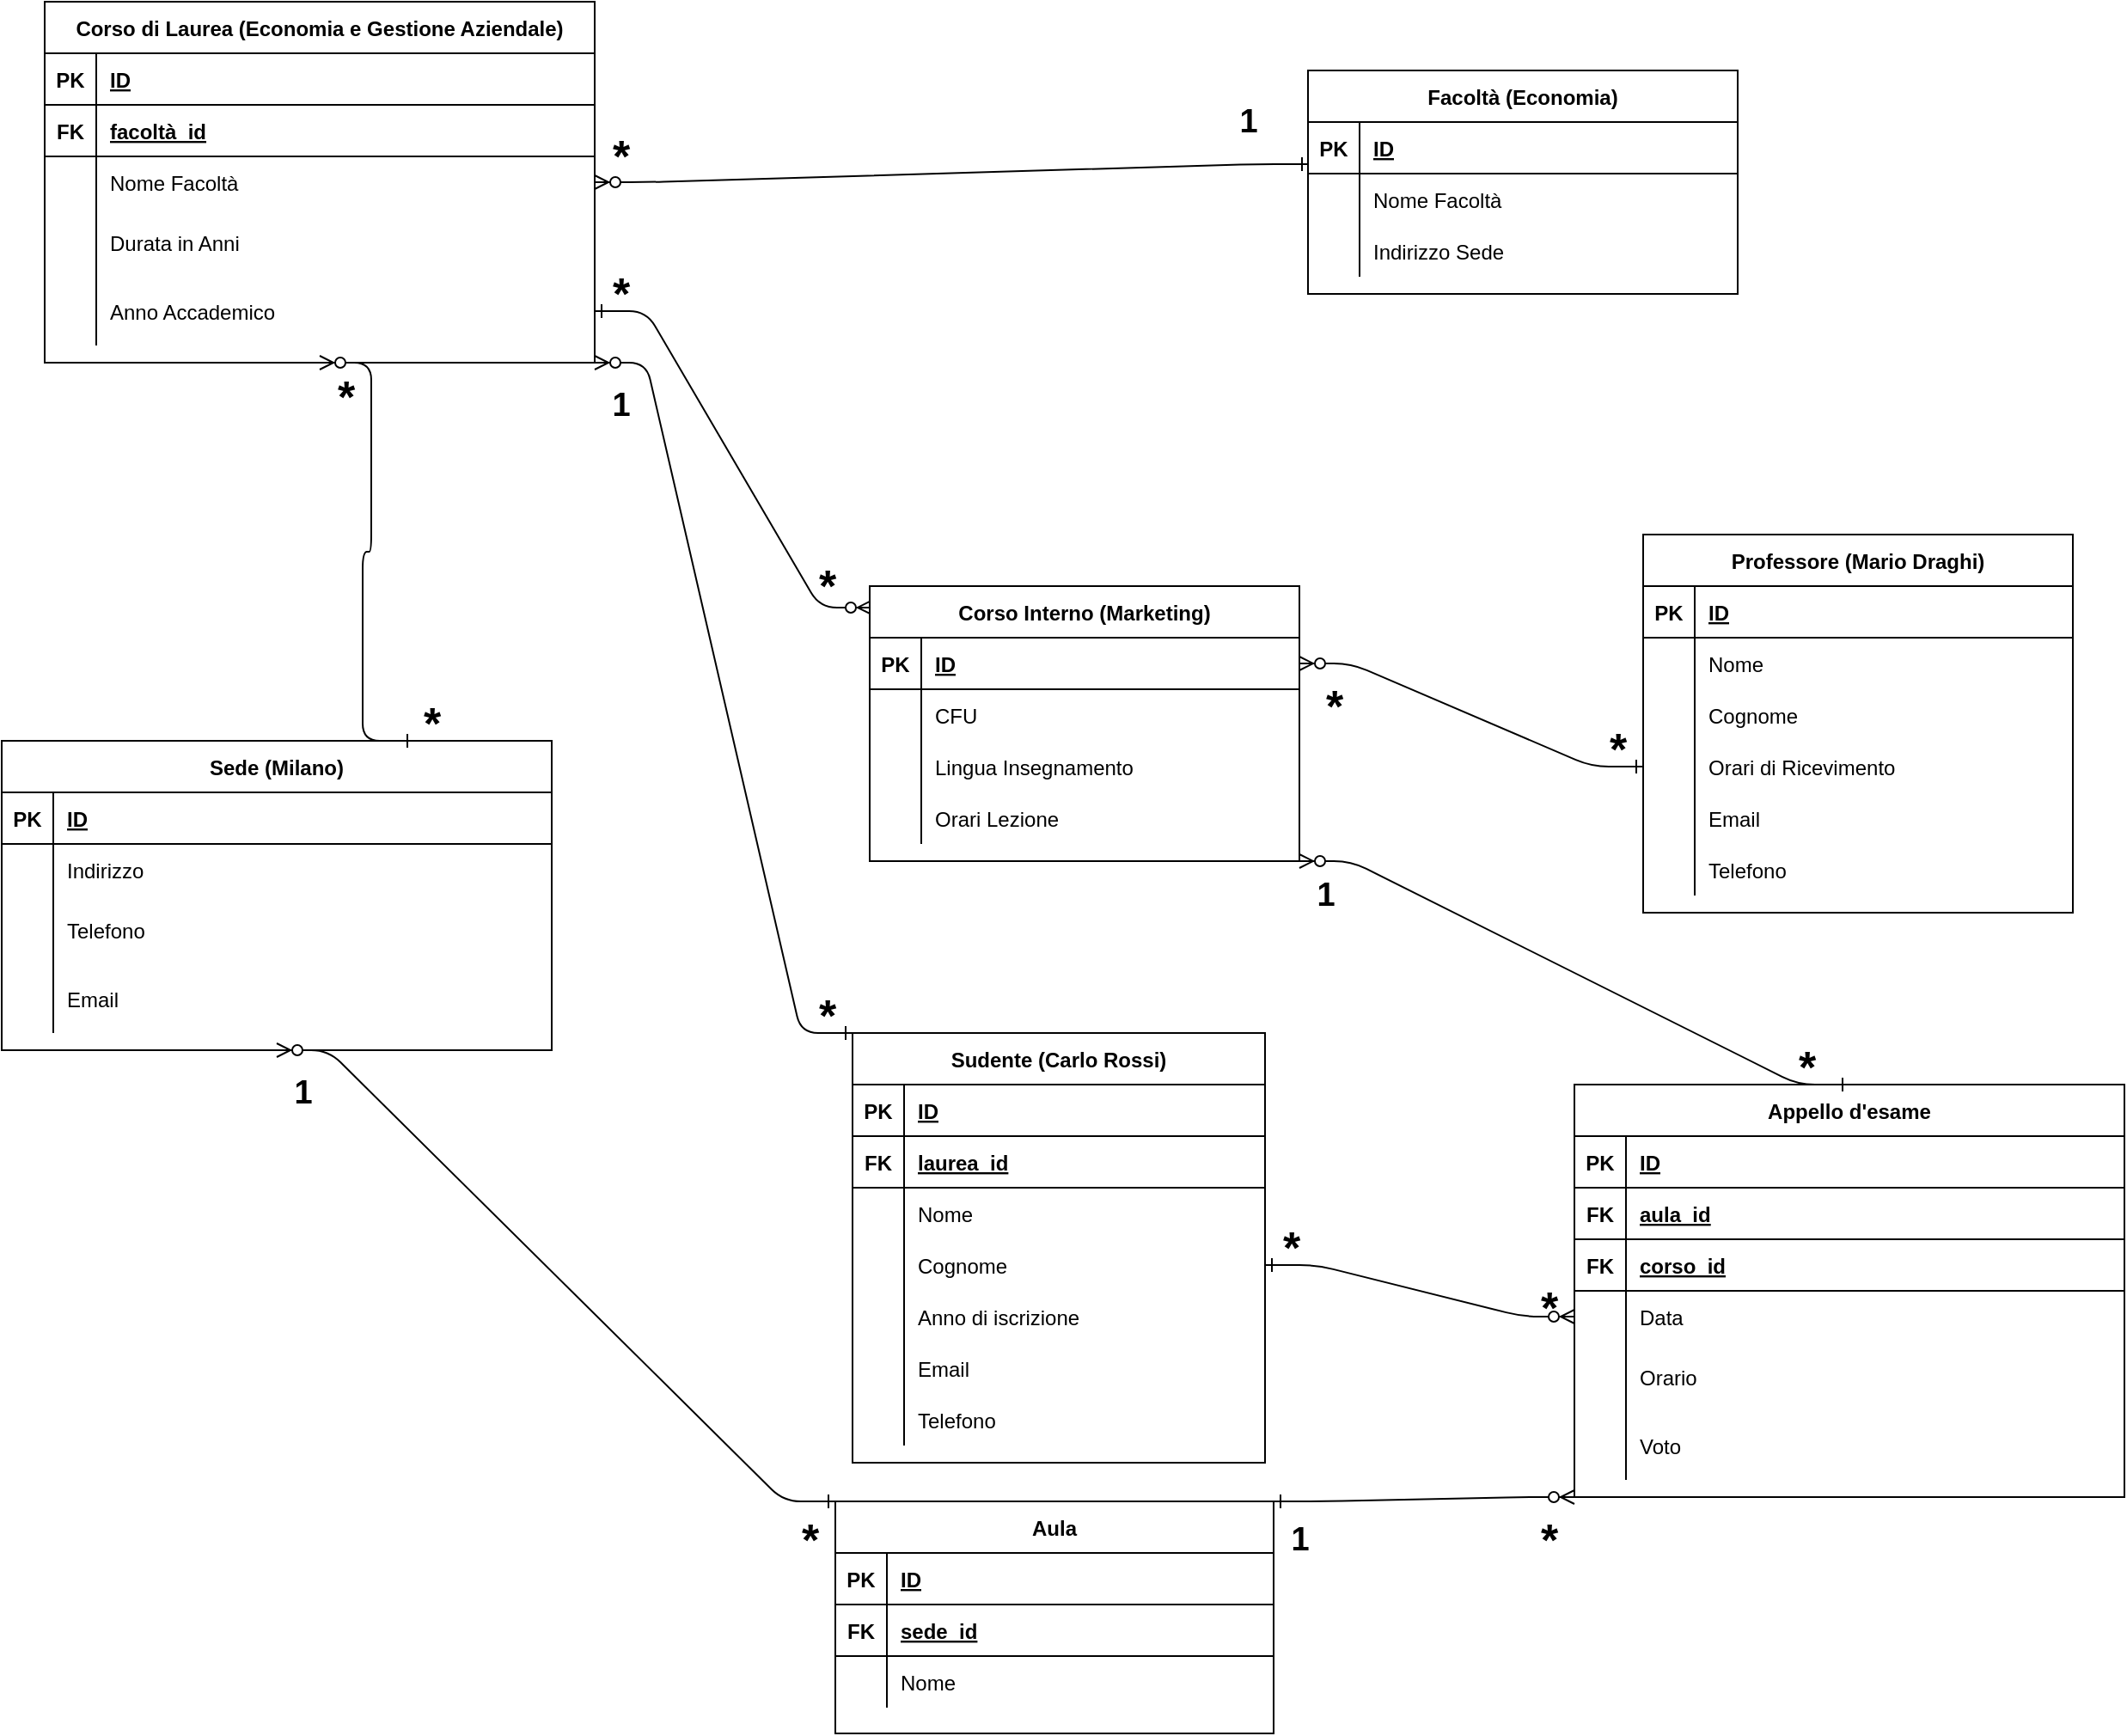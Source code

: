 <mxfile version="16.5.3" type="device"><diagram id="R2lEEEUBdFMjLlhIrx00" name="Page-1"><mxGraphModel dx="1943" dy="576" grid="1" gridSize="10" guides="1" tooltips="1" connect="1" arrows="1" fold="1" page="1" pageScale="1" pageWidth="850" pageHeight="1100" math="0" shadow="0" extFonts="Permanent Marker^https://fonts.googleapis.com/css?family=Permanent+Marker"><root><mxCell id="0"/><mxCell id="1" parent="0"/><mxCell id="C-vyLk0tnHw3VtMMgP7b-1" value="" style="edgeStyle=entityRelationEdgeStyle;endArrow=ERzeroToMany;startArrow=ERone;endFill=1;startFill=0;exitX=0;exitY=0.5;exitDx=0;exitDy=0;entryX=1;entryY=0.5;entryDx=0;entryDy=0;" parent="1" source="2PFIJCaMEV4YmqfhCvTk-51" target="C-vyLk0tnHw3VtMMgP7b-3" edge="1"><mxGeometry width="100" height="100" relative="1" as="geometry"><mxPoint x="200" y="800" as="sourcePoint"/><mxPoint x="150" y="640" as="targetPoint"/></mxGeometry></mxCell><mxCell id="C-vyLk0tnHw3VtMMgP7b-12" value="" style="edgeStyle=entityRelationEdgeStyle;endArrow=ERzeroToMany;startArrow=ERone;endFill=1;startFill=0;entryX=0.004;entryY=0.078;entryDx=0;entryDy=0;entryPerimeter=0;exitX=1;exitY=0.5;exitDx=0;exitDy=0;" parent="1" source="2PFIJCaMEV4YmqfhCvTk-121" target="C-vyLk0tnHw3VtMMgP7b-2" edge="1"><mxGeometry width="100" height="100" relative="1" as="geometry"><mxPoint x="180" y="480" as="sourcePoint"/><mxPoint x="260" y="340" as="targetPoint"/></mxGeometry></mxCell><mxCell id="C-vyLk0tnHw3VtMMgP7b-2" value="Corso Interno (Marketing)" style="shape=table;startSize=30;container=1;collapsible=1;childLayout=tableLayout;fixedRows=1;rowLines=0;fontStyle=1;align=center;resizeLast=1;" parent="1" vertex="1"><mxGeometry x="-80" y="410" width="250" height="160" as="geometry"/></mxCell><mxCell id="C-vyLk0tnHw3VtMMgP7b-3" value="" style="shape=partialRectangle;collapsible=0;dropTarget=0;pointerEvents=0;fillColor=none;points=[[0,0.5],[1,0.5]];portConstraint=eastwest;top=0;left=0;right=0;bottom=1;" parent="C-vyLk0tnHw3VtMMgP7b-2" vertex="1"><mxGeometry y="30" width="250" height="30" as="geometry"/></mxCell><mxCell id="C-vyLk0tnHw3VtMMgP7b-4" value="PK" style="shape=partialRectangle;overflow=hidden;connectable=0;fillColor=none;top=0;left=0;bottom=0;right=0;fontStyle=1;" parent="C-vyLk0tnHw3VtMMgP7b-3" vertex="1"><mxGeometry width="30" height="30" as="geometry"><mxRectangle width="30" height="30" as="alternateBounds"/></mxGeometry></mxCell><mxCell id="C-vyLk0tnHw3VtMMgP7b-5" value="ID" style="shape=partialRectangle;overflow=hidden;connectable=0;fillColor=none;top=0;left=0;bottom=0;right=0;align=left;spacingLeft=6;fontStyle=5;" parent="C-vyLk0tnHw3VtMMgP7b-3" vertex="1"><mxGeometry x="30" width="220" height="30" as="geometry"><mxRectangle width="220" height="30" as="alternateBounds"/></mxGeometry></mxCell><mxCell id="C-vyLk0tnHw3VtMMgP7b-6" value="" style="shape=partialRectangle;collapsible=0;dropTarget=0;pointerEvents=0;fillColor=none;points=[[0,0.5],[1,0.5]];portConstraint=eastwest;top=0;left=0;right=0;bottom=0;" parent="C-vyLk0tnHw3VtMMgP7b-2" vertex="1"><mxGeometry y="60" width="250" height="30" as="geometry"/></mxCell><mxCell id="C-vyLk0tnHw3VtMMgP7b-7" value="" style="shape=partialRectangle;overflow=hidden;connectable=0;fillColor=none;top=0;left=0;bottom=0;right=0;" parent="C-vyLk0tnHw3VtMMgP7b-6" vertex="1"><mxGeometry width="30" height="30" as="geometry"><mxRectangle width="30" height="30" as="alternateBounds"/></mxGeometry></mxCell><mxCell id="C-vyLk0tnHw3VtMMgP7b-8" value="CFU" style="shape=partialRectangle;overflow=hidden;connectable=0;fillColor=none;top=0;left=0;bottom=0;right=0;align=left;spacingLeft=6;" parent="C-vyLk0tnHw3VtMMgP7b-6" vertex="1"><mxGeometry x="30" width="220" height="30" as="geometry"><mxRectangle width="220" height="30" as="alternateBounds"/></mxGeometry></mxCell><mxCell id="2PFIJCaMEV4YmqfhCvTk-15" value="" style="shape=partialRectangle;collapsible=0;dropTarget=0;pointerEvents=0;fillColor=none;points=[[0,0.5],[1,0.5]];portConstraint=eastwest;top=0;left=0;right=0;bottom=0;" parent="C-vyLk0tnHw3VtMMgP7b-2" vertex="1"><mxGeometry y="90" width="250" height="30" as="geometry"/></mxCell><mxCell id="2PFIJCaMEV4YmqfhCvTk-16" value="" style="shape=partialRectangle;overflow=hidden;connectable=0;fillColor=none;top=0;left=0;bottom=0;right=0;" parent="2PFIJCaMEV4YmqfhCvTk-15" vertex="1"><mxGeometry width="30" height="30" as="geometry"><mxRectangle width="30" height="30" as="alternateBounds"/></mxGeometry></mxCell><mxCell id="2PFIJCaMEV4YmqfhCvTk-17" value="Lingua Insegnamento" style="shape=partialRectangle;overflow=hidden;connectable=0;fillColor=none;top=0;left=0;bottom=0;right=0;align=left;spacingLeft=6;" parent="2PFIJCaMEV4YmqfhCvTk-15" vertex="1"><mxGeometry x="30" width="220" height="30" as="geometry"><mxRectangle width="220" height="30" as="alternateBounds"/></mxGeometry></mxCell><mxCell id="2PFIJCaMEV4YmqfhCvTk-151" value="" style="shape=partialRectangle;collapsible=0;dropTarget=0;pointerEvents=0;fillColor=none;points=[[0,0.5],[1,0.5]];portConstraint=eastwest;top=0;left=0;right=0;bottom=0;" parent="C-vyLk0tnHw3VtMMgP7b-2" vertex="1"><mxGeometry y="120" width="250" height="30" as="geometry"/></mxCell><mxCell id="2PFIJCaMEV4YmqfhCvTk-152" value="" style="shape=partialRectangle;overflow=hidden;connectable=0;fillColor=none;top=0;left=0;bottom=0;right=0;" parent="2PFIJCaMEV4YmqfhCvTk-151" vertex="1"><mxGeometry width="30" height="30" as="geometry"><mxRectangle width="30" height="30" as="alternateBounds"/></mxGeometry></mxCell><mxCell id="2PFIJCaMEV4YmqfhCvTk-153" value="Orari Lezione" style="shape=partialRectangle;overflow=hidden;connectable=0;fillColor=none;top=0;left=0;bottom=0;right=0;align=left;spacingLeft=6;" parent="2PFIJCaMEV4YmqfhCvTk-151" vertex="1"><mxGeometry x="30" width="220" height="30" as="geometry"><mxRectangle width="220" height="30" as="alternateBounds"/></mxGeometry></mxCell><mxCell id="2PFIJCaMEV4YmqfhCvTk-18" value="Sudente (Carlo Rossi)" style="shape=table;startSize=30;container=1;collapsible=1;childLayout=tableLayout;fixedRows=1;rowLines=0;fontStyle=1;align=center;resizeLast=1;" parent="1" vertex="1"><mxGeometry x="-90" y="670" width="240" height="250" as="geometry"/></mxCell><mxCell id="2PFIJCaMEV4YmqfhCvTk-19" value="" style="shape=partialRectangle;collapsible=0;dropTarget=0;pointerEvents=0;fillColor=none;points=[[0,0.5],[1,0.5]];portConstraint=eastwest;top=0;left=0;right=0;bottom=1;" parent="2PFIJCaMEV4YmqfhCvTk-18" vertex="1"><mxGeometry y="30" width="240" height="30" as="geometry"/></mxCell><mxCell id="2PFIJCaMEV4YmqfhCvTk-20" value="PK" style="shape=partialRectangle;overflow=hidden;connectable=0;fillColor=none;top=0;left=0;bottom=0;right=0;fontStyle=1;" parent="2PFIJCaMEV4YmqfhCvTk-19" vertex="1"><mxGeometry width="30" height="30" as="geometry"><mxRectangle width="30" height="30" as="alternateBounds"/></mxGeometry></mxCell><mxCell id="2PFIJCaMEV4YmqfhCvTk-21" value="ID" style="shape=partialRectangle;overflow=hidden;connectable=0;fillColor=none;top=0;left=0;bottom=0;right=0;align=left;spacingLeft=6;fontStyle=5;" parent="2PFIJCaMEV4YmqfhCvTk-19" vertex="1"><mxGeometry x="30" width="210" height="30" as="geometry"><mxRectangle width="210" height="30" as="alternateBounds"/></mxGeometry></mxCell><mxCell id="Dp2lfLElsoNNdQEnb6Ql-11" value="" style="shape=partialRectangle;collapsible=0;dropTarget=0;pointerEvents=0;fillColor=none;points=[[0,0.5],[1,0.5]];portConstraint=eastwest;top=0;left=0;right=0;bottom=1;" vertex="1" parent="2PFIJCaMEV4YmqfhCvTk-18"><mxGeometry y="60" width="240" height="30" as="geometry"/></mxCell><mxCell id="Dp2lfLElsoNNdQEnb6Ql-12" value="FK" style="shape=partialRectangle;overflow=hidden;connectable=0;fillColor=none;top=0;left=0;bottom=0;right=0;fontStyle=1;" vertex="1" parent="Dp2lfLElsoNNdQEnb6Ql-11"><mxGeometry width="30" height="30" as="geometry"><mxRectangle width="30" height="30" as="alternateBounds"/></mxGeometry></mxCell><mxCell id="Dp2lfLElsoNNdQEnb6Ql-13" value="laurea_id" style="shape=partialRectangle;overflow=hidden;connectable=0;fillColor=none;top=0;left=0;bottom=0;right=0;align=left;spacingLeft=6;fontStyle=5;" vertex="1" parent="Dp2lfLElsoNNdQEnb6Ql-11"><mxGeometry x="30" width="210" height="30" as="geometry"><mxRectangle width="210" height="30" as="alternateBounds"/></mxGeometry></mxCell><mxCell id="2PFIJCaMEV4YmqfhCvTk-22" value="" style="shape=partialRectangle;collapsible=0;dropTarget=0;pointerEvents=0;fillColor=none;points=[[0,0.5],[1,0.5]];portConstraint=eastwest;top=0;left=0;right=0;bottom=0;" parent="2PFIJCaMEV4YmqfhCvTk-18" vertex="1"><mxGeometry y="90" width="240" height="30" as="geometry"/></mxCell><mxCell id="2PFIJCaMEV4YmqfhCvTk-23" value="" style="shape=partialRectangle;overflow=hidden;connectable=0;fillColor=none;top=0;left=0;bottom=0;right=0;" parent="2PFIJCaMEV4YmqfhCvTk-22" vertex="1"><mxGeometry width="30" height="30" as="geometry"><mxRectangle width="30" height="30" as="alternateBounds"/></mxGeometry></mxCell><mxCell id="2PFIJCaMEV4YmqfhCvTk-24" value="Nome" style="shape=partialRectangle;overflow=hidden;connectable=0;fillColor=none;top=0;left=0;bottom=0;right=0;align=left;spacingLeft=6;" parent="2PFIJCaMEV4YmqfhCvTk-22" vertex="1"><mxGeometry x="30" width="210" height="30" as="geometry"><mxRectangle width="210" height="30" as="alternateBounds"/></mxGeometry></mxCell><mxCell id="2PFIJCaMEV4YmqfhCvTk-25" value="" style="shape=partialRectangle;collapsible=0;dropTarget=0;pointerEvents=0;fillColor=none;points=[[0,0.5],[1,0.5]];portConstraint=eastwest;top=0;left=0;right=0;bottom=0;" parent="2PFIJCaMEV4YmqfhCvTk-18" vertex="1"><mxGeometry y="120" width="240" height="30" as="geometry"/></mxCell><mxCell id="2PFIJCaMEV4YmqfhCvTk-26" value="" style="shape=partialRectangle;overflow=hidden;connectable=0;fillColor=none;top=0;left=0;bottom=0;right=0;" parent="2PFIJCaMEV4YmqfhCvTk-25" vertex="1"><mxGeometry width="30" height="30" as="geometry"><mxRectangle width="30" height="30" as="alternateBounds"/></mxGeometry></mxCell><mxCell id="2PFIJCaMEV4YmqfhCvTk-27" value="Cognome" style="shape=partialRectangle;overflow=hidden;connectable=0;fillColor=none;top=0;left=0;bottom=0;right=0;align=left;spacingLeft=6;" parent="2PFIJCaMEV4YmqfhCvTk-25" vertex="1"><mxGeometry x="30" width="210" height="30" as="geometry"><mxRectangle width="210" height="30" as="alternateBounds"/></mxGeometry></mxCell><mxCell id="2PFIJCaMEV4YmqfhCvTk-28" value="" style="shape=partialRectangle;collapsible=0;dropTarget=0;pointerEvents=0;fillColor=none;points=[[0,0.5],[1,0.5]];portConstraint=eastwest;top=0;left=0;right=0;bottom=0;" parent="2PFIJCaMEV4YmqfhCvTk-18" vertex="1"><mxGeometry y="150" width="240" height="30" as="geometry"/></mxCell><mxCell id="2PFIJCaMEV4YmqfhCvTk-29" value="" style="shape=partialRectangle;overflow=hidden;connectable=0;fillColor=none;top=0;left=0;bottom=0;right=0;" parent="2PFIJCaMEV4YmqfhCvTk-28" vertex="1"><mxGeometry width="30" height="30" as="geometry"><mxRectangle width="30" height="30" as="alternateBounds"/></mxGeometry></mxCell><mxCell id="2PFIJCaMEV4YmqfhCvTk-30" value="Anno di iscrizione" style="shape=partialRectangle;overflow=hidden;connectable=0;fillColor=none;top=0;left=0;bottom=0;right=0;align=left;spacingLeft=6;" parent="2PFIJCaMEV4YmqfhCvTk-28" vertex="1"><mxGeometry x="30" width="210" height="30" as="geometry"><mxRectangle width="210" height="30" as="alternateBounds"/></mxGeometry></mxCell><mxCell id="2PFIJCaMEV4YmqfhCvTk-31" value="" style="shape=partialRectangle;collapsible=0;dropTarget=0;pointerEvents=0;fillColor=none;points=[[0,0.5],[1,0.5]];portConstraint=eastwest;top=0;left=0;right=0;bottom=0;" parent="2PFIJCaMEV4YmqfhCvTk-18" vertex="1"><mxGeometry y="180" width="240" height="30" as="geometry"/></mxCell><mxCell id="2PFIJCaMEV4YmqfhCvTk-32" value="" style="shape=partialRectangle;overflow=hidden;connectable=0;fillColor=none;top=0;left=0;bottom=0;right=0;" parent="2PFIJCaMEV4YmqfhCvTk-31" vertex="1"><mxGeometry width="30" height="30" as="geometry"><mxRectangle width="30" height="30" as="alternateBounds"/></mxGeometry></mxCell><mxCell id="2PFIJCaMEV4YmqfhCvTk-33" value="Email" style="shape=partialRectangle;overflow=hidden;connectable=0;fillColor=none;top=0;left=0;bottom=0;right=0;align=left;spacingLeft=6;" parent="2PFIJCaMEV4YmqfhCvTk-31" vertex="1"><mxGeometry x="30" width="210" height="30" as="geometry"><mxRectangle width="210" height="30" as="alternateBounds"/></mxGeometry></mxCell><mxCell id="2PFIJCaMEV4YmqfhCvTk-34" value="" style="shape=partialRectangle;collapsible=0;dropTarget=0;pointerEvents=0;fillColor=none;points=[[0,0.5],[1,0.5]];portConstraint=eastwest;top=0;left=0;right=0;bottom=0;" parent="2PFIJCaMEV4YmqfhCvTk-18" vertex="1"><mxGeometry y="210" width="240" height="30" as="geometry"/></mxCell><mxCell id="2PFIJCaMEV4YmqfhCvTk-35" value="" style="shape=partialRectangle;overflow=hidden;connectable=0;fillColor=none;top=0;left=0;bottom=0;right=0;" parent="2PFIJCaMEV4YmqfhCvTk-34" vertex="1"><mxGeometry width="30" height="30" as="geometry"><mxRectangle width="30" height="30" as="alternateBounds"/></mxGeometry></mxCell><mxCell id="2PFIJCaMEV4YmqfhCvTk-36" value="Telefono" style="shape=partialRectangle;overflow=hidden;connectable=0;fillColor=none;top=0;left=0;bottom=0;right=0;align=left;spacingLeft=6;" parent="2PFIJCaMEV4YmqfhCvTk-34" vertex="1"><mxGeometry x="30" width="210" height="30" as="geometry"><mxRectangle width="210" height="30" as="alternateBounds"/></mxGeometry></mxCell><mxCell id="2PFIJCaMEV4YmqfhCvTk-41" value="Professore (Mario Draghi)" style="shape=table;startSize=30;container=1;collapsible=1;childLayout=tableLayout;fixedRows=1;rowLines=0;fontStyle=1;align=center;resizeLast=1;" parent="1" vertex="1"><mxGeometry x="370" y="380" width="250" height="220" as="geometry"/></mxCell><mxCell id="2PFIJCaMEV4YmqfhCvTk-42" value="" style="shape=partialRectangle;collapsible=0;dropTarget=0;pointerEvents=0;fillColor=none;points=[[0,0.5],[1,0.5]];portConstraint=eastwest;top=0;left=0;right=0;bottom=1;" parent="2PFIJCaMEV4YmqfhCvTk-41" vertex="1"><mxGeometry y="30" width="250" height="30" as="geometry"/></mxCell><mxCell id="2PFIJCaMEV4YmqfhCvTk-43" value="PK" style="shape=partialRectangle;overflow=hidden;connectable=0;fillColor=none;top=0;left=0;bottom=0;right=0;fontStyle=1;" parent="2PFIJCaMEV4YmqfhCvTk-42" vertex="1"><mxGeometry width="30" height="30" as="geometry"><mxRectangle width="30" height="30" as="alternateBounds"/></mxGeometry></mxCell><mxCell id="2PFIJCaMEV4YmqfhCvTk-44" value="ID" style="shape=partialRectangle;overflow=hidden;connectable=0;fillColor=none;top=0;left=0;bottom=0;right=0;align=left;spacingLeft=6;fontStyle=5;" parent="2PFIJCaMEV4YmqfhCvTk-42" vertex="1"><mxGeometry x="30" width="220" height="30" as="geometry"><mxRectangle width="220" height="30" as="alternateBounds"/></mxGeometry></mxCell><mxCell id="2PFIJCaMEV4YmqfhCvTk-45" value="" style="shape=partialRectangle;collapsible=0;dropTarget=0;pointerEvents=0;fillColor=none;points=[[0,0.5],[1,0.5]];portConstraint=eastwest;top=0;left=0;right=0;bottom=0;" parent="2PFIJCaMEV4YmqfhCvTk-41" vertex="1"><mxGeometry y="60" width="250" height="30" as="geometry"/></mxCell><mxCell id="2PFIJCaMEV4YmqfhCvTk-46" value="" style="shape=partialRectangle;overflow=hidden;connectable=0;fillColor=none;top=0;left=0;bottom=0;right=0;" parent="2PFIJCaMEV4YmqfhCvTk-45" vertex="1"><mxGeometry width="30" height="30" as="geometry"><mxRectangle width="30" height="30" as="alternateBounds"/></mxGeometry></mxCell><mxCell id="2PFIJCaMEV4YmqfhCvTk-47" value="Nome" style="shape=partialRectangle;overflow=hidden;connectable=0;fillColor=none;top=0;left=0;bottom=0;right=0;align=left;spacingLeft=6;" parent="2PFIJCaMEV4YmqfhCvTk-45" vertex="1"><mxGeometry x="30" width="220" height="30" as="geometry"><mxRectangle width="220" height="30" as="alternateBounds"/></mxGeometry></mxCell><mxCell id="2PFIJCaMEV4YmqfhCvTk-48" value="" style="shape=partialRectangle;collapsible=0;dropTarget=0;pointerEvents=0;fillColor=none;points=[[0,0.5],[1,0.5]];portConstraint=eastwest;top=0;left=0;right=0;bottom=0;" parent="2PFIJCaMEV4YmqfhCvTk-41" vertex="1"><mxGeometry y="90" width="250" height="30" as="geometry"/></mxCell><mxCell id="2PFIJCaMEV4YmqfhCvTk-49" value="" style="shape=partialRectangle;overflow=hidden;connectable=0;fillColor=none;top=0;left=0;bottom=0;right=0;" parent="2PFIJCaMEV4YmqfhCvTk-48" vertex="1"><mxGeometry width="30" height="30" as="geometry"><mxRectangle width="30" height="30" as="alternateBounds"/></mxGeometry></mxCell><mxCell id="2PFIJCaMEV4YmqfhCvTk-50" value="Cognome" style="shape=partialRectangle;overflow=hidden;connectable=0;fillColor=none;top=0;left=0;bottom=0;right=0;align=left;spacingLeft=6;" parent="2PFIJCaMEV4YmqfhCvTk-48" vertex="1"><mxGeometry x="30" width="220" height="30" as="geometry"><mxRectangle width="220" height="30" as="alternateBounds"/></mxGeometry></mxCell><mxCell id="2PFIJCaMEV4YmqfhCvTk-51" value="" style="shape=partialRectangle;collapsible=0;dropTarget=0;pointerEvents=0;fillColor=none;points=[[0,0.5],[1,0.5]];portConstraint=eastwest;top=0;left=0;right=0;bottom=0;" parent="2PFIJCaMEV4YmqfhCvTk-41" vertex="1"><mxGeometry y="120" width="250" height="30" as="geometry"/></mxCell><mxCell id="2PFIJCaMEV4YmqfhCvTk-52" value="" style="shape=partialRectangle;overflow=hidden;connectable=0;fillColor=none;top=0;left=0;bottom=0;right=0;" parent="2PFIJCaMEV4YmqfhCvTk-51" vertex="1"><mxGeometry width="30" height="30" as="geometry"><mxRectangle width="30" height="30" as="alternateBounds"/></mxGeometry></mxCell><mxCell id="2PFIJCaMEV4YmqfhCvTk-53" value="Orari di Ricevimento" style="shape=partialRectangle;overflow=hidden;connectable=0;fillColor=none;top=0;left=0;bottom=0;right=0;align=left;spacingLeft=6;" parent="2PFIJCaMEV4YmqfhCvTk-51" vertex="1"><mxGeometry x="30" width="220" height="30" as="geometry"><mxRectangle width="220" height="30" as="alternateBounds"/></mxGeometry></mxCell><mxCell id="2PFIJCaMEV4YmqfhCvTk-54" value="" style="shape=partialRectangle;collapsible=0;dropTarget=0;pointerEvents=0;fillColor=none;points=[[0,0.5],[1,0.5]];portConstraint=eastwest;top=0;left=0;right=0;bottom=0;" parent="2PFIJCaMEV4YmqfhCvTk-41" vertex="1"><mxGeometry y="150" width="250" height="30" as="geometry"/></mxCell><mxCell id="2PFIJCaMEV4YmqfhCvTk-55" value="" style="shape=partialRectangle;overflow=hidden;connectable=0;fillColor=none;top=0;left=0;bottom=0;right=0;" parent="2PFIJCaMEV4YmqfhCvTk-54" vertex="1"><mxGeometry width="30" height="30" as="geometry"><mxRectangle width="30" height="30" as="alternateBounds"/></mxGeometry></mxCell><mxCell id="2PFIJCaMEV4YmqfhCvTk-56" value="Email" style="shape=partialRectangle;overflow=hidden;connectable=0;fillColor=none;top=0;left=0;bottom=0;right=0;align=left;spacingLeft=6;" parent="2PFIJCaMEV4YmqfhCvTk-54" vertex="1"><mxGeometry x="30" width="220" height="30" as="geometry"><mxRectangle width="220" height="30" as="alternateBounds"/></mxGeometry></mxCell><mxCell id="2PFIJCaMEV4YmqfhCvTk-57" value="" style="shape=partialRectangle;collapsible=0;dropTarget=0;pointerEvents=0;fillColor=none;points=[[0,0.5],[1,0.5]];portConstraint=eastwest;top=0;left=0;right=0;bottom=0;" parent="2PFIJCaMEV4YmqfhCvTk-41" vertex="1"><mxGeometry y="180" width="250" height="30" as="geometry"/></mxCell><mxCell id="2PFIJCaMEV4YmqfhCvTk-58" value="" style="shape=partialRectangle;overflow=hidden;connectable=0;fillColor=none;top=0;left=0;bottom=0;right=0;" parent="2PFIJCaMEV4YmqfhCvTk-57" vertex="1"><mxGeometry width="30" height="30" as="geometry"><mxRectangle width="30" height="30" as="alternateBounds"/></mxGeometry></mxCell><mxCell id="2PFIJCaMEV4YmqfhCvTk-59" value="Telefono" style="shape=partialRectangle;overflow=hidden;connectable=0;fillColor=none;top=0;left=0;bottom=0;right=0;align=left;spacingLeft=6;" parent="2PFIJCaMEV4YmqfhCvTk-57" vertex="1"><mxGeometry x="30" width="220" height="30" as="geometry"><mxRectangle width="220" height="30" as="alternateBounds"/></mxGeometry></mxCell><mxCell id="2PFIJCaMEV4YmqfhCvTk-60" value="Facoltà (Economia)" style="shape=table;startSize=30;container=1;collapsible=1;childLayout=tableLayout;fixedRows=1;rowLines=0;fontStyle=1;align=center;resizeLast=1;" parent="1" vertex="1"><mxGeometry x="175" y="110" width="250" height="130" as="geometry"/></mxCell><mxCell id="2PFIJCaMEV4YmqfhCvTk-61" value="" style="shape=partialRectangle;collapsible=0;dropTarget=0;pointerEvents=0;fillColor=none;points=[[0,0.5],[1,0.5]];portConstraint=eastwest;top=0;left=0;right=0;bottom=1;" parent="2PFIJCaMEV4YmqfhCvTk-60" vertex="1"><mxGeometry y="30" width="250" height="30" as="geometry"/></mxCell><mxCell id="2PFIJCaMEV4YmqfhCvTk-62" value="PK" style="shape=partialRectangle;overflow=hidden;connectable=0;fillColor=none;top=0;left=0;bottom=0;right=0;fontStyle=1;" parent="2PFIJCaMEV4YmqfhCvTk-61" vertex="1"><mxGeometry width="30" height="30" as="geometry"><mxRectangle width="30" height="30" as="alternateBounds"/></mxGeometry></mxCell><mxCell id="2PFIJCaMEV4YmqfhCvTk-63" value="ID" style="shape=partialRectangle;overflow=hidden;connectable=0;fillColor=none;top=0;left=0;bottom=0;right=0;align=left;spacingLeft=6;fontStyle=5;" parent="2PFIJCaMEV4YmqfhCvTk-61" vertex="1"><mxGeometry x="30" width="220" height="30" as="geometry"><mxRectangle width="220" height="30" as="alternateBounds"/></mxGeometry></mxCell><mxCell id="2PFIJCaMEV4YmqfhCvTk-64" value="" style="shape=partialRectangle;collapsible=0;dropTarget=0;pointerEvents=0;fillColor=none;points=[[0,0.5],[1,0.5]];portConstraint=eastwest;top=0;left=0;right=0;bottom=0;" parent="2PFIJCaMEV4YmqfhCvTk-60" vertex="1"><mxGeometry y="60" width="250" height="30" as="geometry"/></mxCell><mxCell id="2PFIJCaMEV4YmqfhCvTk-65" value="" style="shape=partialRectangle;overflow=hidden;connectable=0;fillColor=none;top=0;left=0;bottom=0;right=0;" parent="2PFIJCaMEV4YmqfhCvTk-64" vertex="1"><mxGeometry width="30" height="30" as="geometry"><mxRectangle width="30" height="30" as="alternateBounds"/></mxGeometry></mxCell><mxCell id="2PFIJCaMEV4YmqfhCvTk-66" value="Nome Facoltà" style="shape=partialRectangle;overflow=hidden;connectable=0;fillColor=none;top=0;left=0;bottom=0;right=0;align=left;spacingLeft=6;" parent="2PFIJCaMEV4YmqfhCvTk-64" vertex="1"><mxGeometry x="30" width="220" height="30" as="geometry"><mxRectangle width="220" height="30" as="alternateBounds"/></mxGeometry></mxCell><mxCell id="2PFIJCaMEV4YmqfhCvTk-76" value="" style="shape=partialRectangle;collapsible=0;dropTarget=0;pointerEvents=0;fillColor=none;points=[[0,0.5],[1,0.5]];portConstraint=eastwest;top=0;left=0;right=0;bottom=0;" parent="2PFIJCaMEV4YmqfhCvTk-60" vertex="1"><mxGeometry y="90" width="250" height="30" as="geometry"/></mxCell><mxCell id="2PFIJCaMEV4YmqfhCvTk-77" value="" style="shape=partialRectangle;overflow=hidden;connectable=0;fillColor=none;top=0;left=0;bottom=0;right=0;" parent="2PFIJCaMEV4YmqfhCvTk-76" vertex="1"><mxGeometry width="30" height="30" as="geometry"><mxRectangle width="30" height="30" as="alternateBounds"/></mxGeometry></mxCell><mxCell id="2PFIJCaMEV4YmqfhCvTk-78" value="Indirizzo Sede" style="shape=partialRectangle;overflow=hidden;connectable=0;fillColor=none;top=0;left=0;bottom=0;right=0;align=left;spacingLeft=6;" parent="2PFIJCaMEV4YmqfhCvTk-76" vertex="1"><mxGeometry x="30" width="220" height="30" as="geometry"><mxRectangle width="220" height="30" as="alternateBounds"/></mxGeometry></mxCell><mxCell id="2PFIJCaMEV4YmqfhCvTk-79" value="Corso di Laurea (Economia e Gestione Aziendale)" style="shape=table;startSize=30;container=1;collapsible=1;childLayout=tableLayout;fixedRows=1;rowLines=0;fontStyle=1;align=center;resizeLast=1;" parent="1" vertex="1"><mxGeometry x="-560" y="70" width="320" height="210" as="geometry"/></mxCell><mxCell id="Dp2lfLElsoNNdQEnb6Ql-14" value="" style="shape=partialRectangle;collapsible=0;dropTarget=0;pointerEvents=0;fillColor=none;points=[[0,0.5],[1,0.5]];portConstraint=eastwest;top=0;left=0;right=0;bottom=1;" vertex="1" parent="2PFIJCaMEV4YmqfhCvTk-79"><mxGeometry y="30" width="320" height="30" as="geometry"/></mxCell><mxCell id="Dp2lfLElsoNNdQEnb6Ql-15" value="PK" style="shape=partialRectangle;overflow=hidden;connectable=0;fillColor=none;top=0;left=0;bottom=0;right=0;fontStyle=1;" vertex="1" parent="Dp2lfLElsoNNdQEnb6Ql-14"><mxGeometry width="30" height="30" as="geometry"><mxRectangle width="30" height="30" as="alternateBounds"/></mxGeometry></mxCell><mxCell id="Dp2lfLElsoNNdQEnb6Ql-16" value="ID" style="shape=partialRectangle;overflow=hidden;connectable=0;fillColor=none;top=0;left=0;bottom=0;right=0;align=left;spacingLeft=6;fontStyle=5;" vertex="1" parent="Dp2lfLElsoNNdQEnb6Ql-14"><mxGeometry x="30" width="290" height="30" as="geometry"><mxRectangle width="290" height="30" as="alternateBounds"/></mxGeometry></mxCell><mxCell id="2PFIJCaMEV4YmqfhCvTk-80" value="" style="shape=partialRectangle;collapsible=0;dropTarget=0;pointerEvents=0;fillColor=none;points=[[0,0.5],[1,0.5]];portConstraint=eastwest;top=0;left=0;right=0;bottom=1;" parent="2PFIJCaMEV4YmqfhCvTk-79" vertex="1"><mxGeometry y="60" width="320" height="30" as="geometry"/></mxCell><mxCell id="2PFIJCaMEV4YmqfhCvTk-81" value="FK" style="shape=partialRectangle;overflow=hidden;connectable=0;fillColor=none;top=0;left=0;bottom=0;right=0;fontStyle=1;" parent="2PFIJCaMEV4YmqfhCvTk-80" vertex="1"><mxGeometry width="30" height="30" as="geometry"><mxRectangle width="30" height="30" as="alternateBounds"/></mxGeometry></mxCell><mxCell id="2PFIJCaMEV4YmqfhCvTk-82" value="facoltà_id" style="shape=partialRectangle;overflow=hidden;connectable=0;fillColor=none;top=0;left=0;bottom=0;right=0;align=left;spacingLeft=6;fontStyle=5;" parent="2PFIJCaMEV4YmqfhCvTk-80" vertex="1"><mxGeometry x="30" width="290" height="30" as="geometry"><mxRectangle width="290" height="30" as="alternateBounds"/></mxGeometry></mxCell><mxCell id="2PFIJCaMEV4YmqfhCvTk-83" value="" style="shape=partialRectangle;collapsible=0;dropTarget=0;pointerEvents=0;fillColor=none;points=[[0,0.5],[1,0.5]];portConstraint=eastwest;top=0;left=0;right=0;bottom=0;" parent="2PFIJCaMEV4YmqfhCvTk-79" vertex="1"><mxGeometry y="90" width="320" height="30" as="geometry"/></mxCell><mxCell id="2PFIJCaMEV4YmqfhCvTk-84" value="" style="shape=partialRectangle;overflow=hidden;connectable=0;fillColor=none;top=0;left=0;bottom=0;right=0;" parent="2PFIJCaMEV4YmqfhCvTk-83" vertex="1"><mxGeometry width="30" height="30" as="geometry"><mxRectangle width="30" height="30" as="alternateBounds"/></mxGeometry></mxCell><mxCell id="2PFIJCaMEV4YmqfhCvTk-85" value="Nome Facoltà" style="shape=partialRectangle;overflow=hidden;connectable=0;fillColor=none;top=0;left=0;bottom=0;right=0;align=left;spacingLeft=6;" parent="2PFIJCaMEV4YmqfhCvTk-83" vertex="1"><mxGeometry x="30" width="290" height="30" as="geometry"><mxRectangle width="290" height="30" as="alternateBounds"/></mxGeometry></mxCell><mxCell id="2PFIJCaMEV4YmqfhCvTk-104" value="" style="shape=partialRectangle;collapsible=0;dropTarget=0;pointerEvents=0;fillColor=none;points=[[0,0.5],[1,0.5]];portConstraint=eastwest;top=0;left=0;right=0;bottom=0;" parent="2PFIJCaMEV4YmqfhCvTk-79" vertex="1"><mxGeometry y="120" width="320" height="40" as="geometry"/></mxCell><mxCell id="2PFIJCaMEV4YmqfhCvTk-105" value="" style="shape=partialRectangle;overflow=hidden;connectable=0;fillColor=none;top=0;left=0;bottom=0;right=0;" parent="2PFIJCaMEV4YmqfhCvTk-104" vertex="1"><mxGeometry width="30" height="40" as="geometry"><mxRectangle width="30" height="40" as="alternateBounds"/></mxGeometry></mxCell><mxCell id="2PFIJCaMEV4YmqfhCvTk-106" value="Durata in Anni" style="shape=partialRectangle;overflow=hidden;connectable=0;fillColor=none;top=0;left=0;bottom=0;right=0;align=left;spacingLeft=6;" parent="2PFIJCaMEV4YmqfhCvTk-104" vertex="1"><mxGeometry x="30" width="290" height="40" as="geometry"><mxRectangle width="290" height="40" as="alternateBounds"/></mxGeometry></mxCell><mxCell id="2PFIJCaMEV4YmqfhCvTk-121" value="" style="shape=partialRectangle;collapsible=0;dropTarget=0;pointerEvents=0;fillColor=none;points=[[0,0.5],[1,0.5]];portConstraint=eastwest;top=0;left=0;right=0;bottom=0;" parent="2PFIJCaMEV4YmqfhCvTk-79" vertex="1"><mxGeometry y="160" width="320" height="40" as="geometry"/></mxCell><mxCell id="2PFIJCaMEV4YmqfhCvTk-122" value="" style="shape=partialRectangle;overflow=hidden;connectable=0;fillColor=none;top=0;left=0;bottom=0;right=0;" parent="2PFIJCaMEV4YmqfhCvTk-121" vertex="1"><mxGeometry width="30" height="40" as="geometry"><mxRectangle width="30" height="40" as="alternateBounds"/></mxGeometry></mxCell><mxCell id="2PFIJCaMEV4YmqfhCvTk-123" value="Anno Accademico" style="shape=partialRectangle;overflow=hidden;connectable=0;fillColor=none;top=0;left=0;bottom=0;right=0;align=left;spacingLeft=6;" parent="2PFIJCaMEV4YmqfhCvTk-121" vertex="1"><mxGeometry x="30" width="290" height="40" as="geometry"><mxRectangle width="290" height="40" as="alternateBounds"/></mxGeometry></mxCell><mxCell id="2PFIJCaMEV4YmqfhCvTk-107" value="Sede (Milano)" style="shape=table;startSize=30;container=1;collapsible=1;childLayout=tableLayout;fixedRows=1;rowLines=0;fontStyle=1;align=center;resizeLast=1;" parent="1" vertex="1"><mxGeometry x="-585" y="500" width="320" height="180" as="geometry"/></mxCell><mxCell id="2PFIJCaMEV4YmqfhCvTk-108" value="" style="shape=partialRectangle;collapsible=0;dropTarget=0;pointerEvents=0;fillColor=none;points=[[0,0.5],[1,0.5]];portConstraint=eastwest;top=0;left=0;right=0;bottom=1;" parent="2PFIJCaMEV4YmqfhCvTk-107" vertex="1"><mxGeometry y="30" width="320" height="30" as="geometry"/></mxCell><mxCell id="2PFIJCaMEV4YmqfhCvTk-109" value="PK" style="shape=partialRectangle;overflow=hidden;connectable=0;fillColor=none;top=0;left=0;bottom=0;right=0;fontStyle=1;" parent="2PFIJCaMEV4YmqfhCvTk-108" vertex="1"><mxGeometry width="30" height="30" as="geometry"><mxRectangle width="30" height="30" as="alternateBounds"/></mxGeometry></mxCell><mxCell id="2PFIJCaMEV4YmqfhCvTk-110" value="ID" style="shape=partialRectangle;overflow=hidden;connectable=0;fillColor=none;top=0;left=0;bottom=0;right=0;align=left;spacingLeft=6;fontStyle=5;" parent="2PFIJCaMEV4YmqfhCvTk-108" vertex="1"><mxGeometry x="30" width="290" height="30" as="geometry"><mxRectangle width="290" height="30" as="alternateBounds"/></mxGeometry></mxCell><mxCell id="2PFIJCaMEV4YmqfhCvTk-111" value="" style="shape=partialRectangle;collapsible=0;dropTarget=0;pointerEvents=0;fillColor=none;points=[[0,0.5],[1,0.5]];portConstraint=eastwest;top=0;left=0;right=0;bottom=0;" parent="2PFIJCaMEV4YmqfhCvTk-107" vertex="1"><mxGeometry y="60" width="320" height="30" as="geometry"/></mxCell><mxCell id="2PFIJCaMEV4YmqfhCvTk-112" value="" style="shape=partialRectangle;overflow=hidden;connectable=0;fillColor=none;top=0;left=0;bottom=0;right=0;" parent="2PFIJCaMEV4YmqfhCvTk-111" vertex="1"><mxGeometry width="30" height="30" as="geometry"><mxRectangle width="30" height="30" as="alternateBounds"/></mxGeometry></mxCell><mxCell id="2PFIJCaMEV4YmqfhCvTk-113" value="Indirizzo" style="shape=partialRectangle;overflow=hidden;connectable=0;fillColor=none;top=0;left=0;bottom=0;right=0;align=left;spacingLeft=6;" parent="2PFIJCaMEV4YmqfhCvTk-111" vertex="1"><mxGeometry x="30" width="290" height="30" as="geometry"><mxRectangle width="290" height="30" as="alternateBounds"/></mxGeometry></mxCell><mxCell id="2PFIJCaMEV4YmqfhCvTk-114" value="" style="shape=partialRectangle;collapsible=0;dropTarget=0;pointerEvents=0;fillColor=none;points=[[0,0.5],[1,0.5]];portConstraint=eastwest;top=0;left=0;right=0;bottom=0;" parent="2PFIJCaMEV4YmqfhCvTk-107" vertex="1"><mxGeometry y="90" width="320" height="40" as="geometry"/></mxCell><mxCell id="2PFIJCaMEV4YmqfhCvTk-115" value="" style="shape=partialRectangle;overflow=hidden;connectable=0;fillColor=none;top=0;left=0;bottom=0;right=0;" parent="2PFIJCaMEV4YmqfhCvTk-114" vertex="1"><mxGeometry width="30" height="40" as="geometry"><mxRectangle width="30" height="40" as="alternateBounds"/></mxGeometry></mxCell><mxCell id="2PFIJCaMEV4YmqfhCvTk-116" value="Telefono" style="shape=partialRectangle;overflow=hidden;connectable=0;fillColor=none;top=0;left=0;bottom=0;right=0;align=left;spacingLeft=6;" parent="2PFIJCaMEV4YmqfhCvTk-114" vertex="1"><mxGeometry x="30" width="290" height="40" as="geometry"><mxRectangle width="290" height="40" as="alternateBounds"/></mxGeometry></mxCell><mxCell id="2PFIJCaMEV4YmqfhCvTk-124" value="" style="shape=partialRectangle;collapsible=0;dropTarget=0;pointerEvents=0;fillColor=none;points=[[0,0.5],[1,0.5]];portConstraint=eastwest;top=0;left=0;right=0;bottom=0;" parent="2PFIJCaMEV4YmqfhCvTk-107" vertex="1"><mxGeometry y="130" width="320" height="40" as="geometry"/></mxCell><mxCell id="2PFIJCaMEV4YmqfhCvTk-125" value="" style="shape=partialRectangle;overflow=hidden;connectable=0;fillColor=none;top=0;left=0;bottom=0;right=0;" parent="2PFIJCaMEV4YmqfhCvTk-124" vertex="1"><mxGeometry width="30" height="40" as="geometry"><mxRectangle width="30" height="40" as="alternateBounds"/></mxGeometry></mxCell><mxCell id="2PFIJCaMEV4YmqfhCvTk-126" value="Email" style="shape=partialRectangle;overflow=hidden;connectable=0;fillColor=none;top=0;left=0;bottom=0;right=0;align=left;spacingLeft=6;" parent="2PFIJCaMEV4YmqfhCvTk-124" vertex="1"><mxGeometry x="30" width="290" height="40" as="geometry"><mxRectangle width="290" height="40" as="alternateBounds"/></mxGeometry></mxCell><mxCell id="2PFIJCaMEV4YmqfhCvTk-127" value="Appello d'esame" style="shape=table;startSize=30;container=1;collapsible=1;childLayout=tableLayout;fixedRows=1;rowLines=0;fontStyle=1;align=center;resizeLast=1;" parent="1" vertex="1"><mxGeometry x="330" y="700" width="320" height="240" as="geometry"/></mxCell><mxCell id="2PFIJCaMEV4YmqfhCvTk-128" value="" style="shape=partialRectangle;collapsible=0;dropTarget=0;pointerEvents=0;fillColor=none;points=[[0,0.5],[1,0.5]];portConstraint=eastwest;top=0;left=0;right=0;bottom=1;" parent="2PFIJCaMEV4YmqfhCvTk-127" vertex="1"><mxGeometry y="30" width="320" height="30" as="geometry"/></mxCell><mxCell id="2PFIJCaMEV4YmqfhCvTk-129" value="PK" style="shape=partialRectangle;overflow=hidden;connectable=0;fillColor=none;top=0;left=0;bottom=0;right=0;fontStyle=1;" parent="2PFIJCaMEV4YmqfhCvTk-128" vertex="1"><mxGeometry width="30" height="30" as="geometry"><mxRectangle width="30" height="30" as="alternateBounds"/></mxGeometry></mxCell><mxCell id="2PFIJCaMEV4YmqfhCvTk-130" value="ID" style="shape=partialRectangle;overflow=hidden;connectable=0;fillColor=none;top=0;left=0;bottom=0;right=0;align=left;spacingLeft=6;fontStyle=5;" parent="2PFIJCaMEV4YmqfhCvTk-128" vertex="1"><mxGeometry x="30" width="290" height="30" as="geometry"><mxRectangle width="290" height="30" as="alternateBounds"/></mxGeometry></mxCell><mxCell id="Dp2lfLElsoNNdQEnb6Ql-5" value="" style="shape=partialRectangle;collapsible=0;dropTarget=0;pointerEvents=0;fillColor=none;points=[[0,0.5],[1,0.5]];portConstraint=eastwest;top=0;left=0;right=0;bottom=1;" vertex="1" parent="2PFIJCaMEV4YmqfhCvTk-127"><mxGeometry y="60" width="320" height="30" as="geometry"/></mxCell><mxCell id="Dp2lfLElsoNNdQEnb6Ql-6" value="FK" style="shape=partialRectangle;overflow=hidden;connectable=0;fillColor=none;top=0;left=0;bottom=0;right=0;fontStyle=1;" vertex="1" parent="Dp2lfLElsoNNdQEnb6Ql-5"><mxGeometry width="30" height="30" as="geometry"><mxRectangle width="30" height="30" as="alternateBounds"/></mxGeometry></mxCell><mxCell id="Dp2lfLElsoNNdQEnb6Ql-7" value="aula_id" style="shape=partialRectangle;overflow=hidden;connectable=0;fillColor=none;top=0;left=0;bottom=0;right=0;align=left;spacingLeft=6;fontStyle=5;" vertex="1" parent="Dp2lfLElsoNNdQEnb6Ql-5"><mxGeometry x="30" width="290" height="30" as="geometry"><mxRectangle width="290" height="30" as="alternateBounds"/></mxGeometry></mxCell><mxCell id="Dp2lfLElsoNNdQEnb6Ql-8" value="" style="shape=partialRectangle;collapsible=0;dropTarget=0;pointerEvents=0;fillColor=none;points=[[0,0.5],[1,0.5]];portConstraint=eastwest;top=0;left=0;right=0;bottom=1;" vertex="1" parent="2PFIJCaMEV4YmqfhCvTk-127"><mxGeometry y="90" width="320" height="30" as="geometry"/></mxCell><mxCell id="Dp2lfLElsoNNdQEnb6Ql-9" value="FK" style="shape=partialRectangle;overflow=hidden;connectable=0;fillColor=none;top=0;left=0;bottom=0;right=0;fontStyle=1;" vertex="1" parent="Dp2lfLElsoNNdQEnb6Ql-8"><mxGeometry width="30" height="30" as="geometry"><mxRectangle width="30" height="30" as="alternateBounds"/></mxGeometry></mxCell><mxCell id="Dp2lfLElsoNNdQEnb6Ql-10" value="corso_id" style="shape=partialRectangle;overflow=hidden;connectable=0;fillColor=none;top=0;left=0;bottom=0;right=0;align=left;spacingLeft=6;fontStyle=5;" vertex="1" parent="Dp2lfLElsoNNdQEnb6Ql-8"><mxGeometry x="30" width="290" height="30" as="geometry"><mxRectangle width="290" height="30" as="alternateBounds"/></mxGeometry></mxCell><mxCell id="2PFIJCaMEV4YmqfhCvTk-131" value="" style="shape=partialRectangle;collapsible=0;dropTarget=0;pointerEvents=0;fillColor=none;points=[[0,0.5],[1,0.5]];portConstraint=eastwest;top=0;left=0;right=0;bottom=0;" parent="2PFIJCaMEV4YmqfhCvTk-127" vertex="1"><mxGeometry y="120" width="320" height="30" as="geometry"/></mxCell><mxCell id="2PFIJCaMEV4YmqfhCvTk-132" value="" style="shape=partialRectangle;overflow=hidden;connectable=0;fillColor=none;top=0;left=0;bottom=0;right=0;" parent="2PFIJCaMEV4YmqfhCvTk-131" vertex="1"><mxGeometry width="30" height="30" as="geometry"><mxRectangle width="30" height="30" as="alternateBounds"/></mxGeometry></mxCell><mxCell id="2PFIJCaMEV4YmqfhCvTk-133" value="Data" style="shape=partialRectangle;overflow=hidden;connectable=0;fillColor=none;top=0;left=0;bottom=0;right=0;align=left;spacingLeft=6;" parent="2PFIJCaMEV4YmqfhCvTk-131" vertex="1"><mxGeometry x="30" width="290" height="30" as="geometry"><mxRectangle width="290" height="30" as="alternateBounds"/></mxGeometry></mxCell><mxCell id="2PFIJCaMEV4YmqfhCvTk-134" value="" style="shape=partialRectangle;collapsible=0;dropTarget=0;pointerEvents=0;fillColor=none;points=[[0,0.5],[1,0.5]];portConstraint=eastwest;top=0;left=0;right=0;bottom=0;" parent="2PFIJCaMEV4YmqfhCvTk-127" vertex="1"><mxGeometry y="150" width="320" height="40" as="geometry"/></mxCell><mxCell id="2PFIJCaMEV4YmqfhCvTk-135" value="" style="shape=partialRectangle;overflow=hidden;connectable=0;fillColor=none;top=0;left=0;bottom=0;right=0;" parent="2PFIJCaMEV4YmqfhCvTk-134" vertex="1"><mxGeometry width="30" height="40" as="geometry"><mxRectangle width="30" height="40" as="alternateBounds"/></mxGeometry></mxCell><mxCell id="2PFIJCaMEV4YmqfhCvTk-136" value="Orario" style="shape=partialRectangle;overflow=hidden;connectable=0;fillColor=none;top=0;left=0;bottom=0;right=0;align=left;spacingLeft=6;" parent="2PFIJCaMEV4YmqfhCvTk-134" vertex="1"><mxGeometry x="30" width="290" height="40" as="geometry"><mxRectangle width="290" height="40" as="alternateBounds"/></mxGeometry></mxCell><mxCell id="2PFIJCaMEV4YmqfhCvTk-164" value="" style="shape=partialRectangle;collapsible=0;dropTarget=0;pointerEvents=0;fillColor=none;points=[[0,0.5],[1,0.5]];portConstraint=eastwest;top=0;left=0;right=0;bottom=0;" parent="2PFIJCaMEV4YmqfhCvTk-127" vertex="1"><mxGeometry y="190" width="320" height="40" as="geometry"/></mxCell><mxCell id="2PFIJCaMEV4YmqfhCvTk-165" value="" style="shape=partialRectangle;overflow=hidden;connectable=0;fillColor=none;top=0;left=0;bottom=0;right=0;" parent="2PFIJCaMEV4YmqfhCvTk-164" vertex="1"><mxGeometry width="30" height="40" as="geometry"><mxRectangle width="30" height="40" as="alternateBounds"/></mxGeometry></mxCell><mxCell id="2PFIJCaMEV4YmqfhCvTk-166" value="Voto" style="shape=partialRectangle;overflow=hidden;connectable=0;fillColor=none;top=0;left=0;bottom=0;right=0;align=left;spacingLeft=6;" parent="2PFIJCaMEV4YmqfhCvTk-164" vertex="1"><mxGeometry x="30" width="290" height="40" as="geometry"><mxRectangle width="290" height="40" as="alternateBounds"/></mxGeometry></mxCell><mxCell id="2PFIJCaMEV4YmqfhCvTk-143" value="" style="edgeStyle=entityRelationEdgeStyle;endArrow=ERzeroToMany;startArrow=ERone;endFill=1;startFill=0;exitX=0;exitY=0;exitDx=0;exitDy=0;entryX=1;entryY=1;entryDx=0;entryDy=0;" parent="1" source="2PFIJCaMEV4YmqfhCvTk-18" target="2PFIJCaMEV4YmqfhCvTk-79" edge="1"><mxGeometry width="100" height="100" relative="1" as="geometry"><mxPoint x="65" y="830.0" as="sourcePoint"/><mxPoint x="-270" y="310" as="targetPoint"/></mxGeometry></mxCell><mxCell id="2PFIJCaMEV4YmqfhCvTk-144" value="" style="edgeStyle=entityRelationEdgeStyle;endArrow=ERzeroToMany;startArrow=ERone;endFill=1;startFill=0;exitX=0.75;exitY=0;exitDx=0;exitDy=0;entryX=0.5;entryY=1;entryDx=0;entryDy=0;" parent="1" source="2PFIJCaMEV4YmqfhCvTk-107" edge="1" target="2PFIJCaMEV4YmqfhCvTk-79"><mxGeometry width="100" height="100" relative="1" as="geometry"><mxPoint x="-185" y="705.0" as="sourcePoint"/><mxPoint x="-425" y="320" as="targetPoint"/></mxGeometry></mxCell><mxCell id="2PFIJCaMEV4YmqfhCvTk-145" value="" style="edgeStyle=entityRelationEdgeStyle;endArrow=ERzeroToMany;startArrow=ERone;endFill=1;startFill=0;exitX=1;exitY=0.5;exitDx=0;exitDy=0;entryX=0;entryY=0.5;entryDx=0;entryDy=0;" parent="1" source="2PFIJCaMEV4YmqfhCvTk-25" target="2PFIJCaMEV4YmqfhCvTk-131" edge="1"><mxGeometry width="100" height="100" relative="1" as="geometry"><mxPoint x="5" y="810.0" as="sourcePoint"/><mxPoint x="55" y="580.0" as="targetPoint"/></mxGeometry></mxCell><mxCell id="2PFIJCaMEV4YmqfhCvTk-146" value="" style="edgeStyle=entityRelationEdgeStyle;endArrow=ERzeroToMany;startArrow=ERone;endFill=1;startFill=0;exitX=0.5;exitY=0;exitDx=0;exitDy=0;entryX=1;entryY=1;entryDx=0;entryDy=0;" parent="1" source="2PFIJCaMEV4YmqfhCvTk-127" target="C-vyLk0tnHw3VtMMgP7b-2" edge="1"><mxGeometry width="100" height="100" relative="1" as="geometry"><mxPoint x="200" y="990.0" as="sourcePoint"/><mxPoint x="250" y="760.0" as="targetPoint"/></mxGeometry></mxCell><mxCell id="2PFIJCaMEV4YmqfhCvTk-147" value="" style="edgeStyle=entityRelationEdgeStyle;endArrow=ERzeroToMany;startArrow=ERone;endFill=1;startFill=0;entryX=1;entryY=0.5;entryDx=0;entryDy=0;exitX=0.002;exitY=0.816;exitDx=0;exitDy=0;exitPerimeter=0;" parent="1" source="2PFIJCaMEV4YmqfhCvTk-61" target="2PFIJCaMEV4YmqfhCvTk-83" edge="1"><mxGeometry width="100" height="100" relative="1" as="geometry"><mxPoint x="90" y="70" as="sourcePoint"/><mxPoint x="81.0" y="332.48" as="targetPoint"/></mxGeometry></mxCell><mxCell id="2PFIJCaMEV4YmqfhCvTk-181" value="" style="edgeStyle=entityRelationEdgeStyle;endArrow=ERzeroToMany;startArrow=ERone;endFill=1;startFill=0;exitX=1;exitY=0;exitDx=0;exitDy=0;" parent="1" source="2PFIJCaMEV4YmqfhCvTk-221" edge="1"><mxGeometry width="100" height="100" relative="1" as="geometry"><mxPoint x="150" y="1040.0" as="sourcePoint"/><mxPoint x="330" y="940" as="targetPoint"/></mxGeometry></mxCell><mxCell id="2PFIJCaMEV4YmqfhCvTk-183" value="" style="edgeStyle=entityRelationEdgeStyle;endArrow=ERzeroToMany;startArrow=ERone;endFill=1;startFill=0;entryX=0.5;entryY=1;entryDx=0;entryDy=0;exitX=0;exitY=0;exitDx=0;exitDy=0;" parent="1" source="2PFIJCaMEV4YmqfhCvTk-221" target="2PFIJCaMEV4YmqfhCvTk-107" edge="1"><mxGeometry width="100" height="100" relative="1" as="geometry"><mxPoint x="-40" y="1055.0" as="sourcePoint"/><mxPoint x="-415" y="680.0" as="targetPoint"/></mxGeometry></mxCell><mxCell id="2PFIJCaMEV4YmqfhCvTk-184" value="*" style="text;html=1;align=center;verticalAlign=middle;resizable=0;points=[];autosize=1;strokeColor=none;fillColor=none;fontSize=26;fontFamily=Helvetica;fontColor=default;fontStyle=1" parent="1" vertex="1"><mxGeometry x="-240" y="140" width="30" height="40" as="geometry"/></mxCell><mxCell id="2PFIJCaMEV4YmqfhCvTk-185" value="1" style="text;html=1;align=center;verticalAlign=middle;resizable=0;points=[];autosize=1;strokeColor=none;fillColor=none;fontSize=19;fontFamily=Helvetica;fontColor=default;fontStyle=1" parent="1" vertex="1"><mxGeometry x="125" y="125" width="30" height="30" as="geometry"/></mxCell><mxCell id="2PFIJCaMEV4YmqfhCvTk-186" value="*" style="text;html=1;align=center;verticalAlign=middle;resizable=0;points=[];autosize=1;strokeColor=none;fillColor=none;fontSize=26;fontFamily=Helvetica;fontColor=default;fontStyle=1" parent="1" vertex="1"><mxGeometry x="175" y="460" width="30" height="40" as="geometry"/></mxCell><mxCell id="2PFIJCaMEV4YmqfhCvTk-187" value="*" style="text;html=1;align=center;verticalAlign=middle;resizable=0;points=[];autosize=1;strokeColor=none;fillColor=none;fontSize=26;fontFamily=Helvetica;fontColor=default;fontStyle=1" parent="1" vertex="1"><mxGeometry x="-120" y="390" width="30" height="40" as="geometry"/></mxCell><mxCell id="2PFIJCaMEV4YmqfhCvTk-189" value="*" style="text;html=1;align=center;verticalAlign=middle;resizable=0;points=[];autosize=1;strokeColor=none;fillColor=none;fontSize=26;fontFamily=Helvetica;fontColor=default;fontStyle=1" parent="1" vertex="1"><mxGeometry x="340" y="485" width="30" height="40" as="geometry"/></mxCell><mxCell id="2PFIJCaMEV4YmqfhCvTk-190" value="*" style="text;html=1;align=center;verticalAlign=middle;resizable=0;points=[];autosize=1;strokeColor=none;fillColor=none;fontSize=26;fontFamily=Helvetica;fontColor=default;fontStyle=1" parent="1" vertex="1"><mxGeometry x="-350" y="470" width="30" height="40" as="geometry"/></mxCell><mxCell id="2PFIJCaMEV4YmqfhCvTk-192" value="*" style="text;html=1;align=center;verticalAlign=middle;resizable=0;points=[];autosize=1;strokeColor=none;fillColor=none;fontSize=26;fontFamily=Helvetica;fontColor=default;fontStyle=1" parent="1" vertex="1"><mxGeometry x="450" y="670" width="30" height="40" as="geometry"/></mxCell><mxCell id="2PFIJCaMEV4YmqfhCvTk-195" value="1" style="text;html=1;align=center;verticalAlign=middle;resizable=0;points=[];autosize=1;strokeColor=none;fillColor=none;fontSize=19;fontFamily=Helvetica;fontColor=default;fontStyle=1" parent="1" vertex="1"><mxGeometry x="155" y="950" width="30" height="30" as="geometry"/></mxCell><mxCell id="2PFIJCaMEV4YmqfhCvTk-198" value="*" style="text;html=1;align=center;verticalAlign=middle;resizable=0;points=[];autosize=1;strokeColor=none;fillColor=none;fontSize=26;fontFamily=Helvetica;fontColor=default;fontStyle=1" parent="1" vertex="1"><mxGeometry x="300" y="810" width="30" height="40" as="geometry"/></mxCell><mxCell id="2PFIJCaMEV4YmqfhCvTk-202" value="1" style="text;html=1;align=center;verticalAlign=middle;resizable=0;points=[];autosize=1;strokeColor=none;fillColor=none;fontSize=19;fontFamily=Helvetica;fontColor=default;fontStyle=1" parent="1" vertex="1"><mxGeometry x="-425" y="690" width="30" height="30" as="geometry"/></mxCell><mxCell id="2PFIJCaMEV4YmqfhCvTk-205" value="*" style="text;html=1;align=center;verticalAlign=middle;resizable=0;points=[];autosize=1;strokeColor=none;fillColor=none;fontSize=26;fontFamily=Helvetica;fontColor=default;fontStyle=1" parent="1" vertex="1"><mxGeometry x="-240" y="220" width="30" height="40" as="geometry"/></mxCell><mxCell id="2PFIJCaMEV4YmqfhCvTk-207" value="1" style="text;html=1;align=center;verticalAlign=middle;resizable=0;points=[];autosize=1;strokeColor=none;fillColor=none;fontSize=19;fontFamily=Helvetica;fontColor=default;fontStyle=1" parent="1" vertex="1"><mxGeometry x="-240" y="290" width="30" height="30" as="geometry"/></mxCell><mxCell id="2PFIJCaMEV4YmqfhCvTk-208" value="*" style="text;html=1;align=center;verticalAlign=middle;resizable=0;points=[];autosize=1;strokeColor=none;fillColor=none;fontSize=26;fontFamily=Helvetica;fontColor=default;fontStyle=1" parent="1" vertex="1"><mxGeometry x="-120" y="640" width="30" height="40" as="geometry"/></mxCell><mxCell id="2PFIJCaMEV4YmqfhCvTk-209" value="1" style="text;html=1;align=center;verticalAlign=middle;resizable=0;points=[];autosize=1;strokeColor=none;fillColor=none;fontSize=19;fontFamily=Helvetica;fontColor=default;fontStyle=1" parent="1" vertex="1"><mxGeometry x="170" y="575" width="30" height="30" as="geometry"/></mxCell><mxCell id="2PFIJCaMEV4YmqfhCvTk-210" value="*" style="text;html=1;align=center;verticalAlign=middle;resizable=0;points=[];autosize=1;strokeColor=none;fillColor=none;fontSize=26;fontFamily=Helvetica;fontColor=default;fontStyle=1" parent="1" vertex="1"><mxGeometry x="150" y="775" width="30" height="40" as="geometry"/></mxCell><mxCell id="2PFIJCaMEV4YmqfhCvTk-221" value="Aula" style="shape=table;startSize=30;container=1;collapsible=1;childLayout=tableLayout;fixedRows=1;rowLines=0;fontStyle=1;align=center;resizeLast=1;" parent="1" vertex="1"><mxGeometry x="-100" y="942.5" width="255" height="135" as="geometry"/></mxCell><mxCell id="2PFIJCaMEV4YmqfhCvTk-222" value="" style="shape=partialRectangle;collapsible=0;dropTarget=0;pointerEvents=0;fillColor=none;points=[[0,0.5],[1,0.5]];portConstraint=eastwest;top=0;left=0;right=0;bottom=1;" parent="2PFIJCaMEV4YmqfhCvTk-221" vertex="1"><mxGeometry y="30" width="255" height="30" as="geometry"/></mxCell><mxCell id="2PFIJCaMEV4YmqfhCvTk-223" value="PK" style="shape=partialRectangle;overflow=hidden;connectable=0;fillColor=none;top=0;left=0;bottom=0;right=0;fontStyle=1;" parent="2PFIJCaMEV4YmqfhCvTk-222" vertex="1"><mxGeometry width="30" height="30" as="geometry"><mxRectangle width="30" height="30" as="alternateBounds"/></mxGeometry></mxCell><mxCell id="2PFIJCaMEV4YmqfhCvTk-224" value="ID" style="shape=partialRectangle;overflow=hidden;connectable=0;fillColor=none;top=0;left=0;bottom=0;right=0;align=left;spacingLeft=6;fontStyle=5;" parent="2PFIJCaMEV4YmqfhCvTk-222" vertex="1"><mxGeometry x="30" width="225" height="30" as="geometry"><mxRectangle width="225" height="30" as="alternateBounds"/></mxGeometry></mxCell><mxCell id="Dp2lfLElsoNNdQEnb6Ql-2" value="" style="shape=partialRectangle;collapsible=0;dropTarget=0;pointerEvents=0;fillColor=none;points=[[0,0.5],[1,0.5]];portConstraint=eastwest;top=0;left=0;right=0;bottom=1;" vertex="1" parent="2PFIJCaMEV4YmqfhCvTk-221"><mxGeometry y="60" width="255" height="30" as="geometry"/></mxCell><mxCell id="Dp2lfLElsoNNdQEnb6Ql-3" value="FK" style="shape=partialRectangle;overflow=hidden;connectable=0;fillColor=none;top=0;left=0;bottom=0;right=0;fontStyle=1;" vertex="1" parent="Dp2lfLElsoNNdQEnb6Ql-2"><mxGeometry width="30" height="30" as="geometry"><mxRectangle width="30" height="30" as="alternateBounds"/></mxGeometry></mxCell><mxCell id="Dp2lfLElsoNNdQEnb6Ql-4" value="sede_id" style="shape=partialRectangle;overflow=hidden;connectable=0;fillColor=none;top=0;left=0;bottom=0;right=0;align=left;spacingLeft=6;fontStyle=5;" vertex="1" parent="Dp2lfLElsoNNdQEnb6Ql-2"><mxGeometry x="30" width="225" height="30" as="geometry"><mxRectangle width="225" height="30" as="alternateBounds"/></mxGeometry></mxCell><mxCell id="2PFIJCaMEV4YmqfhCvTk-225" value="" style="shape=partialRectangle;collapsible=0;dropTarget=0;pointerEvents=0;fillColor=none;points=[[0,0.5],[1,0.5]];portConstraint=eastwest;top=0;left=0;right=0;bottom=0;" parent="2PFIJCaMEV4YmqfhCvTk-221" vertex="1"><mxGeometry y="90" width="255" height="30" as="geometry"/></mxCell><mxCell id="2PFIJCaMEV4YmqfhCvTk-226" value="" style="shape=partialRectangle;overflow=hidden;connectable=0;fillColor=none;top=0;left=0;bottom=0;right=0;" parent="2PFIJCaMEV4YmqfhCvTk-225" vertex="1"><mxGeometry width="30" height="30" as="geometry"><mxRectangle width="30" height="30" as="alternateBounds"/></mxGeometry></mxCell><mxCell id="2PFIJCaMEV4YmqfhCvTk-227" value="Nome" style="shape=partialRectangle;overflow=hidden;connectable=0;fillColor=none;top=0;left=0;bottom=0;right=0;align=left;spacingLeft=6;" parent="2PFIJCaMEV4YmqfhCvTk-225" vertex="1"><mxGeometry x="30" width="225" height="30" as="geometry"><mxRectangle width="225" height="30" as="alternateBounds"/></mxGeometry></mxCell><mxCell id="2PFIJCaMEV4YmqfhCvTk-240" value="*" style="text;html=1;align=center;verticalAlign=middle;resizable=0;points=[];autosize=1;strokeColor=none;fillColor=none;fontSize=26;fontFamily=Helvetica;fontColor=default;fontStyle=1" parent="1" vertex="1"><mxGeometry x="300" y="945" width="30" height="40" as="geometry"/></mxCell><mxCell id="2PFIJCaMEV4YmqfhCvTk-241" value="*" style="text;html=1;align=center;verticalAlign=middle;resizable=0;points=[];autosize=1;strokeColor=none;fillColor=none;fontSize=26;fontFamily=Helvetica;fontColor=default;fontStyle=1" parent="1" vertex="1"><mxGeometry x="-130" y="945" width="30" height="40" as="geometry"/></mxCell><mxCell id="2PFIJCaMEV4YmqfhCvTk-244" value="*" style="text;html=1;align=center;verticalAlign=middle;resizable=0;points=[];autosize=1;strokeColor=none;fillColor=none;fontSize=26;fontFamily=Helvetica;fontColor=default;fontStyle=1" parent="1" vertex="1"><mxGeometry x="-400" y="280" width="30" height="40" as="geometry"/></mxCell></root></mxGraphModel></diagram></mxfile>